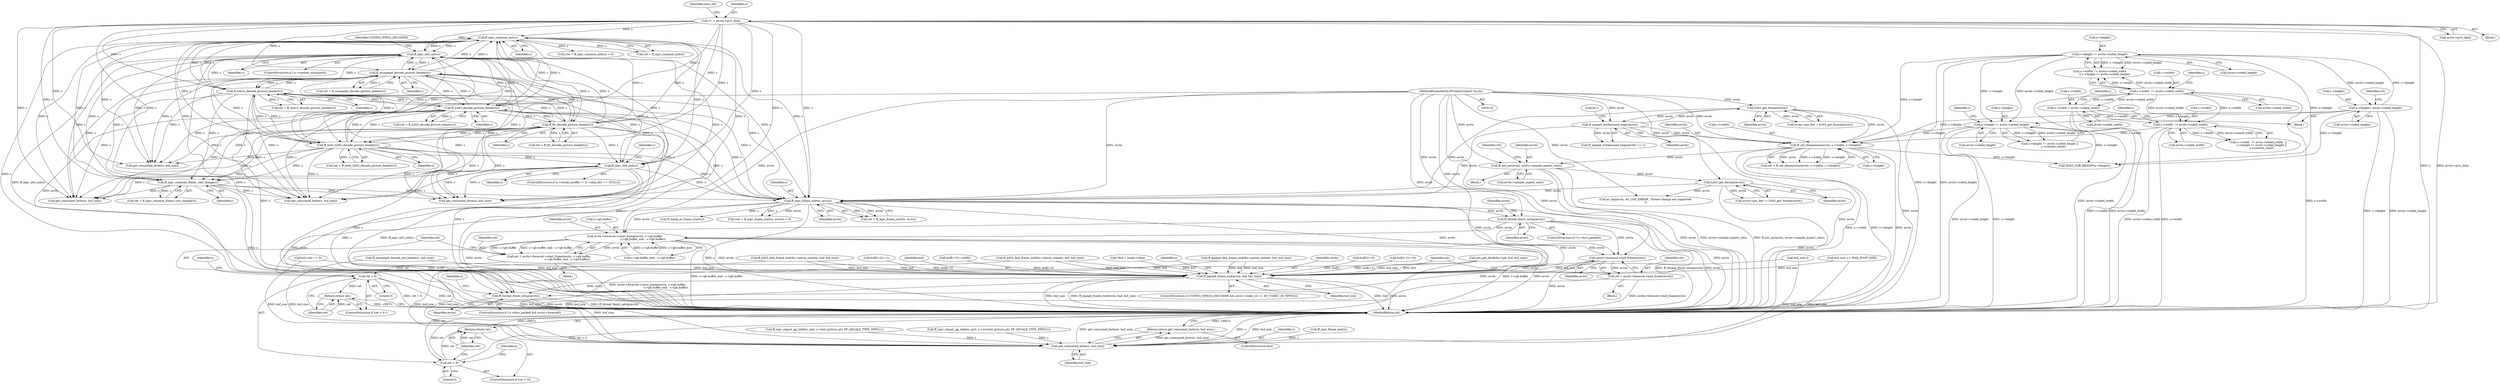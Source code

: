digraph "0_FFmpeg_bd27a9364ca274ca97f1df6d984e88a0700fb235_0@API" {
"1000949" [label="(Call,ff_thread_finish_setup(avctx))"];
"1000938" [label="(Call,ff_mpv_frame_start(s, avctx))"];
"1000129" [label="(Call,*s  = avctx->priv_data)"];
"1000729" [label="(Call,ff_mpv_common_frame_size_change(s))"];
"1000594" [label="(Call,ff_mpv_common_init(s))"];
"1000396" [label="(Call,ff_mpv_idct_init(s))"];
"1000421" [label="(Call,ff_msmpeg4_decode_picture_header(s))"];
"1000409" [label="(Call,ff_wmv2_decode_picture_header(s))"];
"1000509" [label="(Call,ff_h263_decode_picture_header(s))"];
"1000503" [label="(Call,ff_flv_decode_picture_header(s))"];
"1000491" [label="(Call,ff_intel_h263_decode_picture_header(s))"];
"1000677" [label="(Call,ff_mpv_idct_init(s))"];
"1000588" [label="(Call,h263_get_format(avctx))"];
"1000661" [label="(Call,ff_mpeg4_workaround_bugs(avctx))"];
"1000111" [label="(MethodParameterIn,AVCodecContext *avctx)"];
"1000738" [label="(Call,h263_get_format(avctx))"];
"1000721" [label="(Call,ff_set_sar(avctx, avctx->sample_aspect_ratio))"];
"1000707" [label="(Call,ff_set_dimensions(avctx, s->width, s->height))"];
"1000681" [label="(Call,s->width  != avctx->coded_width)"];
"1000522" [label="(Call,s->width  != avctx->coded_width)"];
"1000543" [label="(Call,s->width = avctx->coded_width)"];
"1000689" [label="(Call,s->height != avctx->coded_height)"];
"1000529" [label="(Call,s->height != avctx->coded_height)"];
"1000550" [label="(Call,s->height= avctx->coded_height)"];
"1000958" [label="(Call,avctx->hwaccel->start_frame(avctx, s->gb.buffer,\n                                          s->gb.buffer_end - s->gb.buffer))"];
"1000956" [label="(Call,ret = avctx->hwaccel->start_frame(avctx, s->gb.buffer,\n                                          s->gb.buffer_end - s->gb.buffer))"];
"1000977" [label="(Call,ret < 0)"];
"1000980" [label="(Return,return ret;)"];
"1001200" [label="(Call,avctx->hwaccel->end_frame(avctx))"];
"1001198" [label="(Call,ret = avctx->hwaccel->end_frame(avctx))"];
"1001203" [label="(Call,ret < 0)"];
"1001206" [label="(Return,return ret;)"];
"1001218" [label="(Call,ff_mpeg4_frame_end(avctx, buf, buf_size))"];
"1001231" [label="(Call,ff_thread_finish_setup(avctx))"];
"1001471" [label="(Call,get_consumed_bytes(s, buf_size))"];
"1001470" [label="(Return,return get_consumed_bytes(s, buf_size);)"];
"1000509" [label="(Call,ff_h263_decode_picture_header(s))"];
"1000960" [label="(Call,s->gb.buffer)"];
"1000685" [label="(Call,avctx->coded_width)"];
"1000693" [label="(Call,avctx->coded_height)"];
"1000397" [label="(Identifier,s)"];
"1000956" [label="(Call,ret = avctx->hwaccel->start_frame(avctx, s->gb.buffer,\n                                          s->gb.buffer_end - s->gb.buffer))"];
"1000981" [label="(Identifier,ret)"];
"1000979" [label="(Literal,0)"];
"1000982" [label="(Call,ff_mpeg_er_frame_start(s))"];
"1001325" [label="(Call,ff_mpv_export_qp_table(s, pict, s->last_picture_ptr, FF_QSCALE_TYPE_MPEG1))"];
"1000521" [label="(Call,s->width  != avctx->coded_width\n            || s->height != avctx->coded_height)"];
"1000492" [label="(Identifier,s)"];
"1001232" [label="(Identifier,avctx)"];
"1000594" [label="(Call,ff_mpv_common_init(s))"];
"1001292" [label="(Call,ff_mpv_export_qp_table(s, pict, s->current_picture_ptr, FF_QSCALE_TYPE_MPEG1))"];
"1001474" [label="(MethodReturn,int)"];
"1000224" [label="(Call,ff_h263_find_frame_end(&s->parse_context, buf, buf_size))"];
"1001202" [label="(ControlStructure,if (ret < 0))"];
"1000660" [label="(Call,ff_mpeg4_workaround_bugs(avctx) == 1)"];
"1000523" [label="(Call,s->width)"];
"1000316" [label="(Call,buf[i+2]==1)"];
"1001159" [label="(Call,ff_msmpeg4_decode_ext_header(s, buf_size))"];
"1000677" [label="(Call,ff_mpv_idct_init(s))"];
"1000544" [label="(Call,s->width)"];
"1000727" [label="(Call,ret = ff_mpv_common_frame_size_change(s))"];
"1001472" [label="(Identifier,s)"];
"1000410" [label="(Identifier,s)"];
"1001469" [label="(ControlStructure,else)"];
"1001210" [label="(ControlStructure,if (CONFIG_MPEG4_DECODER && avctx->codec_id == AV_CODEC_ID_MPEG4))"];
"1000295" [label="(Call,buf_size-3)"];
"1001218" [label="(Call,ff_mpeg4_frame_end(avctx, buf, buf_size))"];
"1000510" [label="(Identifier,s)"];
"1000699" [label="(Block,)"];
"1000980" [label="(Return,return ret;)"];
"1000688" [label="(Call,s->height != avctx->coded_height ||\n        s->context_reinit)"];
"1000682" [label="(Call,s->width)"];
"1001198" [label="(Call,ret = avctx->hwaccel->end_frame(avctx))"];
"1000129" [label="(Call,*s  = avctx->priv_data)"];
"1000678" [label="(Identifier,s)"];
"1000957" [label="(Identifier,ret)"];
"1000730" [label="(Identifier,s)"];
"1000665" [label="(ControlStructure,if (s->studio_profile != (s->idsp.idct == NULL)))"];
"1000707" [label="(Call,ff_set_dimensions(avctx, s->width, s->height))"];
"1001207" [label="(Identifier,ret)"];
"1001205" [label="(Literal,0)"];
"1001473" [label="(Identifier,buf_size)"];
"1000507" [label="(Call,ret = ff_h263_decode_picture_header(s))"];
"1000491" [label="(Call,ff_intel_h263_decode_picture_header(s))"];
"1001220" [label="(Identifier,buf)"];
"1000661" [label="(Call,ff_mpeg4_workaround_bugs(avctx))"];
"1001222" [label="(ControlStructure,if (!s->divx_packed && avctx->hwaccel))"];
"1000489" [label="(Call,ret = ff_intel_h263_decode_picture_header(s))"];
"1000533" [label="(Call,avctx->coded_height)"];
"1000978" [label="(Identifier,ret)"];
"1000690" [label="(Call,s->height)"];
"1000325" [label="(Call,buf[i+3]==0xB0)"];
"1000243" [label="(Call,ff_h263_find_frame_end(&s->parse_context, buf, buf_size))"];
"1000734" [label="(Call,avctx->pix_fmt != h263_get_format(avctx))"];
"1000867" [label="(Call,get_consumed_bytes(s, buf_size))"];
"1000562" [label="(Call,get_consumed_bytes(s, buf_size))"];
"1000662" [label="(Identifier,avctx)"];
"1001206" [label="(Return,return ret;)"];
"1000955" [label="(Block,)"];
"1000422" [label="(Identifier,s)"];
"1000501" [label="(Call,ret = ff_flv_decode_picture_header(s))"];
"1000689" [label="(Call,s->height != avctx->coded_height)"];
"1000588" [label="(Call,h263_get_format(avctx))"];
"1000559" [label="(Identifier,ret)"];
"1001231" [label="(Call,ff_thread_finish_setup(avctx))"];
"1000131" [label="(Call,avctx->priv_data)"];
"1001208" [label="(Call,ff_mpv_frame_end(s))"];
"1000722" [label="(Identifier,avctx)"];
"1000111" [label="(MethodParameterIn,AVCodecContext *avctx)"];
"1000949" [label="(Call,ff_thread_finish_setup(avctx))"];
"1000953" [label="(Identifier,avctx)"];
"1000683" [label="(Identifier,s)"];
"1000503" [label="(Call,ff_flv_decode_picture_header(s))"];
"1000400" [label="(Identifier,CONFIG_WMV2_DECODER)"];
"1000680" [label="(Call,s->width  != avctx->coded_width  ||\n        s->height != avctx->coded_height ||\n        s->context_reinit)"];
"1000137" [label="(Identifier,slice_ret)"];
"1000591" [label="(Call,(ret = ff_mpv_common_init(s)) < 0)"];
"1000983" [label="(Identifier,s)"];
"1000531" [label="(Identifier,s)"];
"1000681" [label="(Call,s->width  != avctx->coded_width)"];
"1000552" [label="(Identifier,s)"];
"1000663" [label="(Literal,1)"];
"1000117" [label="(Call,*buf = avpkt->data)"];
"1000939" [label="(Identifier,s)"];
"1000741" [label="(Call,av_log(avctx, AV_LOG_ERROR, \"format change not supported\n\"))"];
"1000935" [label="(Call,(ret = ff_mpv_frame_start(s, avctx)) < 0)"];
"1000950" [label="(Identifier,avctx)"];
"1000938" [label="(Call,ff_mpv_frame_start(s, avctx))"];
"1000976" [label="(ControlStructure,if (ret < 0 ))"];
"1001226" [label="(Identifier,s)"];
"1000409" [label="(Call,ff_wmv2_decode_picture_header(s))"];
"1000723" [label="(Call,avctx->sample_aspect_ratio)"];
"1001209" [label="(Identifier,s)"];
"1001200" [label="(Call,avctx->hwaccel->end_frame(avctx))"];
"1000550" [label="(Call,s->height= avctx->coded_height)"];
"1001470" [label="(Return,return get_consumed_bytes(s, buf_size);)"];
"1000944" [label="(ControlStructure,if (!s->divx_packed))"];
"1000940" [label="(Identifier,avctx)"];
"1000728" [label="(Identifier,ret)"];
"1000407" [label="(Call,ret = ff_wmv2_decode_picture_header(s))"];
"1000739" [label="(Identifier,avctx)"];
"1000818" [label="(Call,get_consumed_bytes(s, buf_size))"];
"1000709" [label="(Call,s->width)"];
"1000543" [label="(Call,s->width = avctx->coded_width)"];
"1001201" [label="(Identifier,avctx)"];
"1001197" [label="(Block,)"];
"1000592" [label="(Call,ret = ff_mpv_common_init(s))"];
"1000959" [label="(Identifier,avctx)"];
"1000721" [label="(Call,ff_set_sar(avctx, avctx->sample_aspect_ratio))"];
"1000697" [label="(Identifier,s)"];
"1000205" [label="(Call,ff_mpeg4_find_frame_end(&s->parse_context, buf, buf_size))"];
"1001238" [label="(Identifier,s)"];
"1000965" [label="(Call,s->gb.buffer_end - s->gb.buffer)"];
"1000529" [label="(Call,s->height != avctx->coded_height)"];
"1000354" [label="(Call,buf_size <= MAX_NVOP_SIZE)"];
"1001199" [label="(Identifier,ret)"];
"1000712" [label="(Call,s->height)"];
"1001221" [label="(Identifier,buf_size)"];
"1001204" [label="(Identifier,ret)"];
"1000536" [label="(Block,)"];
"1000936" [label="(Call,ret = ff_mpv_frame_start(s, avctx))"];
"1001219" [label="(Identifier,avctx)"];
"1001471" [label="(Call,get_consumed_bytes(s, buf_size))"];
"1000504" [label="(Identifier,s)"];
"1000130" [label="(Identifier,s)"];
"1000691" [label="(Identifier,s)"];
"1000708" [label="(Identifier,avctx)"];
"1000547" [label="(Call,avctx->coded_width)"];
"1000977" [label="(Call,ret < 0)"];
"1000144" [label="(Call,buf_size == 0)"];
"1000551" [label="(Call,s->height)"];
"1000419" [label="(Call,ret = ff_msmpeg4_decode_picture_header(s))"];
"1000595" [label="(Identifier,s)"];
"1000526" [label="(Call,avctx->coded_width)"];
"1000852" [label="(Call,get_consumed_bytes(s, buf_size))"];
"1000530" [label="(Call,s->height)"];
"1000303" [label="(Call,buf[i]==0)"];
"1000738" [label="(Call,h263_get_format(avctx))"];
"1000958" [label="(Call,avctx->hwaccel->start_frame(avctx, s->gb.buffer,\n                                          s->gb.buffer_end - s->gb.buffer))"];
"1000421" [label="(Call,ff_msmpeg4_decode_picture_header(s))"];
"1001203" [label="(Call,ret < 0)"];
"1000554" [label="(Call,avctx->coded_height)"];
"1000705" [label="(Call,ret = ff_set_dimensions(avctx, s->width, s->height))"];
"1000774" [label="(Call,H263_GOB_HEIGHT(s->height))"];
"1000309" [label="(Call,buf[i+1]==0)"];
"1000391" [label="(ControlStructure,if (!s->context_initialized))"];
"1000589" [label="(Identifier,avctx)"];
"1000729" [label="(Call,ff_mpv_common_frame_size_change(s))"];
"1000373" [label="(Call,init_get_bits8(&s->gb, buf, buf_size))"];
"1000115" [label="(Block,)"];
"1000522" [label="(Call,s->width  != avctx->coded_width)"];
"1000584" [label="(Call,avctx->pix_fmt = h263_get_format(avctx))"];
"1000396" [label="(Call,ff_mpv_idct_init(s))"];
"1000949" -> "1000944"  [label="AST: "];
"1000949" -> "1000950"  [label="CFG: "];
"1000950" -> "1000949"  [label="AST: "];
"1000953" -> "1000949"  [label="CFG: "];
"1000949" -> "1001474"  [label="DDG: avctx"];
"1000949" -> "1001474"  [label="DDG: ff_thread_finish_setup(avctx)"];
"1000938" -> "1000949"  [label="DDG: avctx"];
"1000111" -> "1000949"  [label="DDG: avctx"];
"1000949" -> "1000958"  [label="DDG: avctx"];
"1000949" -> "1001200"  [label="DDG: avctx"];
"1000949" -> "1001218"  [label="DDG: avctx"];
"1000949" -> "1001231"  [label="DDG: avctx"];
"1000938" -> "1000936"  [label="AST: "];
"1000938" -> "1000940"  [label="CFG: "];
"1000939" -> "1000938"  [label="AST: "];
"1000940" -> "1000938"  [label="AST: "];
"1000936" -> "1000938"  [label="CFG: "];
"1000938" -> "1001474"  [label="DDG: s"];
"1000938" -> "1001474"  [label="DDG: avctx"];
"1000938" -> "1000935"  [label="DDG: s"];
"1000938" -> "1000935"  [label="DDG: avctx"];
"1000938" -> "1000936"  [label="DDG: s"];
"1000938" -> "1000936"  [label="DDG: avctx"];
"1000129" -> "1000938"  [label="DDG: s"];
"1000729" -> "1000938"  [label="DDG: s"];
"1000594" -> "1000938"  [label="DDG: s"];
"1000421" -> "1000938"  [label="DDG: s"];
"1000409" -> "1000938"  [label="DDG: s"];
"1000509" -> "1000938"  [label="DDG: s"];
"1000677" -> "1000938"  [label="DDG: s"];
"1000396" -> "1000938"  [label="DDG: s"];
"1000503" -> "1000938"  [label="DDG: s"];
"1000491" -> "1000938"  [label="DDG: s"];
"1000588" -> "1000938"  [label="DDG: avctx"];
"1000738" -> "1000938"  [label="DDG: avctx"];
"1000661" -> "1000938"  [label="DDG: avctx"];
"1000111" -> "1000938"  [label="DDG: avctx"];
"1000938" -> "1000958"  [label="DDG: avctx"];
"1000938" -> "1000982"  [label="DDG: s"];
"1000938" -> "1001200"  [label="DDG: avctx"];
"1000938" -> "1001218"  [label="DDG: avctx"];
"1000938" -> "1001231"  [label="DDG: avctx"];
"1000129" -> "1000115"  [label="AST: "];
"1000129" -> "1000131"  [label="CFG: "];
"1000130" -> "1000129"  [label="AST: "];
"1000131" -> "1000129"  [label="AST: "];
"1000137" -> "1000129"  [label="CFG: "];
"1000129" -> "1001474"  [label="DDG: s"];
"1000129" -> "1001474"  [label="DDG: avctx->priv_data"];
"1000129" -> "1000396"  [label="DDG: s"];
"1000129" -> "1000409"  [label="DDG: s"];
"1000129" -> "1000421"  [label="DDG: s"];
"1000129" -> "1000491"  [label="DDG: s"];
"1000129" -> "1000503"  [label="DDG: s"];
"1000129" -> "1000509"  [label="DDG: s"];
"1000129" -> "1000562"  [label="DDG: s"];
"1000129" -> "1000594"  [label="DDG: s"];
"1000129" -> "1000677"  [label="DDG: s"];
"1000129" -> "1000729"  [label="DDG: s"];
"1000129" -> "1000818"  [label="DDG: s"];
"1000129" -> "1000852"  [label="DDG: s"];
"1000129" -> "1000867"  [label="DDG: s"];
"1000729" -> "1000727"  [label="AST: "];
"1000729" -> "1000730"  [label="CFG: "];
"1000730" -> "1000729"  [label="AST: "];
"1000727" -> "1000729"  [label="CFG: "];
"1000729" -> "1001474"  [label="DDG: s"];
"1000729" -> "1000727"  [label="DDG: s"];
"1000594" -> "1000729"  [label="DDG: s"];
"1000421" -> "1000729"  [label="DDG: s"];
"1000409" -> "1000729"  [label="DDG: s"];
"1000509" -> "1000729"  [label="DDG: s"];
"1000677" -> "1000729"  [label="DDG: s"];
"1000396" -> "1000729"  [label="DDG: s"];
"1000503" -> "1000729"  [label="DDG: s"];
"1000491" -> "1000729"  [label="DDG: s"];
"1000729" -> "1000818"  [label="DDG: s"];
"1000729" -> "1000852"  [label="DDG: s"];
"1000729" -> "1000867"  [label="DDG: s"];
"1000594" -> "1000592"  [label="AST: "];
"1000594" -> "1000595"  [label="CFG: "];
"1000595" -> "1000594"  [label="AST: "];
"1000592" -> "1000594"  [label="CFG: "];
"1000594" -> "1001474"  [label="DDG: s"];
"1000594" -> "1000396"  [label="DDG: s"];
"1000594" -> "1000409"  [label="DDG: s"];
"1000594" -> "1000421"  [label="DDG: s"];
"1000594" -> "1000491"  [label="DDG: s"];
"1000594" -> "1000503"  [label="DDG: s"];
"1000594" -> "1000509"  [label="DDG: s"];
"1000594" -> "1000562"  [label="DDG: s"];
"1000594" -> "1000591"  [label="DDG: s"];
"1000594" -> "1000592"  [label="DDG: s"];
"1000396" -> "1000594"  [label="DDG: s"];
"1000421" -> "1000594"  [label="DDG: s"];
"1000409" -> "1000594"  [label="DDG: s"];
"1000509" -> "1000594"  [label="DDG: s"];
"1000503" -> "1000594"  [label="DDG: s"];
"1000491" -> "1000594"  [label="DDG: s"];
"1000594" -> "1000677"  [label="DDG: s"];
"1000594" -> "1000818"  [label="DDG: s"];
"1000594" -> "1000852"  [label="DDG: s"];
"1000594" -> "1000867"  [label="DDG: s"];
"1000396" -> "1000391"  [label="AST: "];
"1000396" -> "1000397"  [label="CFG: "];
"1000397" -> "1000396"  [label="AST: "];
"1000400" -> "1000396"  [label="CFG: "];
"1000396" -> "1001474"  [label="DDG: ff_mpv_idct_init(s)"];
"1000396" -> "1001474"  [label="DDG: s"];
"1000421" -> "1000396"  [label="DDG: s"];
"1000409" -> "1000396"  [label="DDG: s"];
"1000509" -> "1000396"  [label="DDG: s"];
"1000503" -> "1000396"  [label="DDG: s"];
"1000491" -> "1000396"  [label="DDG: s"];
"1000396" -> "1000409"  [label="DDG: s"];
"1000396" -> "1000421"  [label="DDG: s"];
"1000396" -> "1000491"  [label="DDG: s"];
"1000396" -> "1000503"  [label="DDG: s"];
"1000396" -> "1000509"  [label="DDG: s"];
"1000396" -> "1000562"  [label="DDG: s"];
"1000396" -> "1000677"  [label="DDG: s"];
"1000396" -> "1000818"  [label="DDG: s"];
"1000396" -> "1000852"  [label="DDG: s"];
"1000396" -> "1000867"  [label="DDG: s"];
"1000421" -> "1000419"  [label="AST: "];
"1000421" -> "1000422"  [label="CFG: "];
"1000422" -> "1000421"  [label="AST: "];
"1000419" -> "1000421"  [label="CFG: "];
"1000421" -> "1001474"  [label="DDG: s"];
"1000421" -> "1000409"  [label="DDG: s"];
"1000421" -> "1000419"  [label="DDG: s"];
"1000409" -> "1000421"  [label="DDG: s"];
"1000509" -> "1000421"  [label="DDG: s"];
"1000503" -> "1000421"  [label="DDG: s"];
"1000491" -> "1000421"  [label="DDG: s"];
"1000421" -> "1000491"  [label="DDG: s"];
"1000421" -> "1000503"  [label="DDG: s"];
"1000421" -> "1000509"  [label="DDG: s"];
"1000421" -> "1000562"  [label="DDG: s"];
"1000421" -> "1000677"  [label="DDG: s"];
"1000421" -> "1000818"  [label="DDG: s"];
"1000421" -> "1000852"  [label="DDG: s"];
"1000421" -> "1000867"  [label="DDG: s"];
"1000409" -> "1000407"  [label="AST: "];
"1000409" -> "1000410"  [label="CFG: "];
"1000410" -> "1000409"  [label="AST: "];
"1000407" -> "1000409"  [label="CFG: "];
"1000409" -> "1001474"  [label="DDG: s"];
"1000409" -> "1000407"  [label="DDG: s"];
"1000509" -> "1000409"  [label="DDG: s"];
"1000503" -> "1000409"  [label="DDG: s"];
"1000491" -> "1000409"  [label="DDG: s"];
"1000409" -> "1000491"  [label="DDG: s"];
"1000409" -> "1000503"  [label="DDG: s"];
"1000409" -> "1000509"  [label="DDG: s"];
"1000409" -> "1000562"  [label="DDG: s"];
"1000409" -> "1000677"  [label="DDG: s"];
"1000409" -> "1000818"  [label="DDG: s"];
"1000409" -> "1000852"  [label="DDG: s"];
"1000409" -> "1000867"  [label="DDG: s"];
"1000509" -> "1000507"  [label="AST: "];
"1000509" -> "1000510"  [label="CFG: "];
"1000510" -> "1000509"  [label="AST: "];
"1000507" -> "1000509"  [label="CFG: "];
"1000509" -> "1001474"  [label="DDG: s"];
"1000509" -> "1000491"  [label="DDG: s"];
"1000509" -> "1000503"  [label="DDG: s"];
"1000509" -> "1000507"  [label="DDG: s"];
"1000503" -> "1000509"  [label="DDG: s"];
"1000491" -> "1000509"  [label="DDG: s"];
"1000509" -> "1000562"  [label="DDG: s"];
"1000509" -> "1000677"  [label="DDG: s"];
"1000509" -> "1000818"  [label="DDG: s"];
"1000509" -> "1000852"  [label="DDG: s"];
"1000509" -> "1000867"  [label="DDG: s"];
"1000503" -> "1000501"  [label="AST: "];
"1000503" -> "1000504"  [label="CFG: "];
"1000504" -> "1000503"  [label="AST: "];
"1000501" -> "1000503"  [label="CFG: "];
"1000503" -> "1001474"  [label="DDG: s"];
"1000503" -> "1000491"  [label="DDG: s"];
"1000503" -> "1000501"  [label="DDG: s"];
"1000491" -> "1000503"  [label="DDG: s"];
"1000503" -> "1000562"  [label="DDG: s"];
"1000503" -> "1000677"  [label="DDG: s"];
"1000503" -> "1000818"  [label="DDG: s"];
"1000503" -> "1000852"  [label="DDG: s"];
"1000503" -> "1000867"  [label="DDG: s"];
"1000491" -> "1000489"  [label="AST: "];
"1000491" -> "1000492"  [label="CFG: "];
"1000492" -> "1000491"  [label="AST: "];
"1000489" -> "1000491"  [label="CFG: "];
"1000491" -> "1001474"  [label="DDG: s"];
"1000491" -> "1000489"  [label="DDG: s"];
"1000491" -> "1000562"  [label="DDG: s"];
"1000491" -> "1000677"  [label="DDG: s"];
"1000491" -> "1000818"  [label="DDG: s"];
"1000491" -> "1000852"  [label="DDG: s"];
"1000491" -> "1000867"  [label="DDG: s"];
"1000677" -> "1000665"  [label="AST: "];
"1000677" -> "1000678"  [label="CFG: "];
"1000678" -> "1000677"  [label="AST: "];
"1000683" -> "1000677"  [label="CFG: "];
"1000677" -> "1001474"  [label="DDG: s"];
"1000677" -> "1001474"  [label="DDG: ff_mpv_idct_init(s)"];
"1000677" -> "1000818"  [label="DDG: s"];
"1000677" -> "1000852"  [label="DDG: s"];
"1000677" -> "1000867"  [label="DDG: s"];
"1000588" -> "1000584"  [label="AST: "];
"1000588" -> "1000589"  [label="CFG: "];
"1000589" -> "1000588"  [label="AST: "];
"1000584" -> "1000588"  [label="CFG: "];
"1000588" -> "1001474"  [label="DDG: avctx"];
"1000588" -> "1000584"  [label="DDG: avctx"];
"1000661" -> "1000588"  [label="DDG: avctx"];
"1000111" -> "1000588"  [label="DDG: avctx"];
"1000588" -> "1000661"  [label="DDG: avctx"];
"1000588" -> "1000707"  [label="DDG: avctx"];
"1000661" -> "1000660"  [label="AST: "];
"1000661" -> "1000662"  [label="CFG: "];
"1000662" -> "1000661"  [label="AST: "];
"1000663" -> "1000661"  [label="CFG: "];
"1000661" -> "1001474"  [label="DDG: avctx"];
"1000661" -> "1000660"  [label="DDG: avctx"];
"1000111" -> "1000661"  [label="DDG: avctx"];
"1000661" -> "1000707"  [label="DDG: avctx"];
"1000111" -> "1000110"  [label="AST: "];
"1000111" -> "1001474"  [label="DDG: avctx"];
"1000111" -> "1000707"  [label="DDG: avctx"];
"1000111" -> "1000721"  [label="DDG: avctx"];
"1000111" -> "1000738"  [label="DDG: avctx"];
"1000111" -> "1000741"  [label="DDG: avctx"];
"1000111" -> "1000958"  [label="DDG: avctx"];
"1000111" -> "1001200"  [label="DDG: avctx"];
"1000111" -> "1001218"  [label="DDG: avctx"];
"1000111" -> "1001231"  [label="DDG: avctx"];
"1000738" -> "1000734"  [label="AST: "];
"1000738" -> "1000739"  [label="CFG: "];
"1000739" -> "1000738"  [label="AST: "];
"1000734" -> "1000738"  [label="CFG: "];
"1000738" -> "1001474"  [label="DDG: avctx"];
"1000738" -> "1000734"  [label="DDG: avctx"];
"1000721" -> "1000738"  [label="DDG: avctx"];
"1000738" -> "1000741"  [label="DDG: avctx"];
"1000721" -> "1000699"  [label="AST: "];
"1000721" -> "1000723"  [label="CFG: "];
"1000722" -> "1000721"  [label="AST: "];
"1000723" -> "1000721"  [label="AST: "];
"1000728" -> "1000721"  [label="CFG: "];
"1000721" -> "1001474"  [label="DDG: ff_set_sar(avctx, avctx->sample_aspect_ratio)"];
"1000721" -> "1001474"  [label="DDG: avctx"];
"1000721" -> "1001474"  [label="DDG: avctx->sample_aspect_ratio"];
"1000707" -> "1000721"  [label="DDG: avctx"];
"1000707" -> "1000705"  [label="AST: "];
"1000707" -> "1000712"  [label="CFG: "];
"1000708" -> "1000707"  [label="AST: "];
"1000709" -> "1000707"  [label="AST: "];
"1000712" -> "1000707"  [label="AST: "];
"1000705" -> "1000707"  [label="CFG: "];
"1000707" -> "1001474"  [label="DDG: s->width"];
"1000707" -> "1001474"  [label="DDG: s->height"];
"1000707" -> "1001474"  [label="DDG: avctx"];
"1000707" -> "1000705"  [label="DDG: avctx"];
"1000707" -> "1000705"  [label="DDG: s->width"];
"1000707" -> "1000705"  [label="DDG: s->height"];
"1000681" -> "1000707"  [label="DDG: s->width"];
"1000689" -> "1000707"  [label="DDG: s->height"];
"1000529" -> "1000707"  [label="DDG: s->height"];
"1000550" -> "1000707"  [label="DDG: s->height"];
"1000707" -> "1000774"  [label="DDG: s->height"];
"1000681" -> "1000680"  [label="AST: "];
"1000681" -> "1000685"  [label="CFG: "];
"1000682" -> "1000681"  [label="AST: "];
"1000685" -> "1000681"  [label="AST: "];
"1000691" -> "1000681"  [label="CFG: "];
"1000680" -> "1000681"  [label="CFG: "];
"1000681" -> "1001474"  [label="DDG: s->width"];
"1000681" -> "1001474"  [label="DDG: avctx->coded_width"];
"1000681" -> "1000680"  [label="DDG: s->width"];
"1000681" -> "1000680"  [label="DDG: avctx->coded_width"];
"1000522" -> "1000681"  [label="DDG: s->width"];
"1000522" -> "1000681"  [label="DDG: avctx->coded_width"];
"1000543" -> "1000681"  [label="DDG: s->width"];
"1000522" -> "1000521"  [label="AST: "];
"1000522" -> "1000526"  [label="CFG: "];
"1000523" -> "1000522"  [label="AST: "];
"1000526" -> "1000522"  [label="AST: "];
"1000531" -> "1000522"  [label="CFG: "];
"1000521" -> "1000522"  [label="CFG: "];
"1000522" -> "1001474"  [label="DDG: avctx->coded_width"];
"1000522" -> "1001474"  [label="DDG: s->width"];
"1000522" -> "1000521"  [label="DDG: s->width"];
"1000522" -> "1000521"  [label="DDG: avctx->coded_width"];
"1000543" -> "1000522"  [label="DDG: s->width"];
"1000522" -> "1000543"  [label="DDG: avctx->coded_width"];
"1000543" -> "1000536"  [label="AST: "];
"1000543" -> "1000547"  [label="CFG: "];
"1000544" -> "1000543"  [label="AST: "];
"1000547" -> "1000543"  [label="AST: "];
"1000552" -> "1000543"  [label="CFG: "];
"1000543" -> "1001474"  [label="DDG: avctx->coded_width"];
"1000543" -> "1001474"  [label="DDG: s->width"];
"1000689" -> "1000688"  [label="AST: "];
"1000689" -> "1000693"  [label="CFG: "];
"1000690" -> "1000689"  [label="AST: "];
"1000693" -> "1000689"  [label="AST: "];
"1000697" -> "1000689"  [label="CFG: "];
"1000688" -> "1000689"  [label="CFG: "];
"1000689" -> "1001474"  [label="DDG: avctx->coded_height"];
"1000689" -> "1001474"  [label="DDG: s->height"];
"1000689" -> "1000688"  [label="DDG: s->height"];
"1000689" -> "1000688"  [label="DDG: avctx->coded_height"];
"1000529" -> "1000689"  [label="DDG: s->height"];
"1000529" -> "1000689"  [label="DDG: avctx->coded_height"];
"1000550" -> "1000689"  [label="DDG: s->height"];
"1000689" -> "1000774"  [label="DDG: s->height"];
"1000529" -> "1000521"  [label="AST: "];
"1000529" -> "1000533"  [label="CFG: "];
"1000530" -> "1000529"  [label="AST: "];
"1000533" -> "1000529"  [label="AST: "];
"1000521" -> "1000529"  [label="CFG: "];
"1000529" -> "1001474"  [label="DDG: avctx->coded_height"];
"1000529" -> "1001474"  [label="DDG: s->height"];
"1000529" -> "1000521"  [label="DDG: s->height"];
"1000529" -> "1000521"  [label="DDG: avctx->coded_height"];
"1000550" -> "1000529"  [label="DDG: s->height"];
"1000529" -> "1000550"  [label="DDG: avctx->coded_height"];
"1000529" -> "1000774"  [label="DDG: s->height"];
"1000550" -> "1000536"  [label="AST: "];
"1000550" -> "1000554"  [label="CFG: "];
"1000551" -> "1000550"  [label="AST: "];
"1000554" -> "1000550"  [label="AST: "];
"1000559" -> "1000550"  [label="CFG: "];
"1000550" -> "1001474"  [label="DDG: avctx->coded_height"];
"1000550" -> "1001474"  [label="DDG: s->height"];
"1000550" -> "1000774"  [label="DDG: s->height"];
"1000958" -> "1000956"  [label="AST: "];
"1000958" -> "1000965"  [label="CFG: "];
"1000959" -> "1000958"  [label="AST: "];
"1000960" -> "1000958"  [label="AST: "];
"1000965" -> "1000958"  [label="AST: "];
"1000956" -> "1000958"  [label="CFG: "];
"1000958" -> "1001474"  [label="DDG: s->gb.buffer_end - s->gb.buffer"];
"1000958" -> "1001474"  [label="DDG: s->gb.buffer"];
"1000958" -> "1001474"  [label="DDG: avctx"];
"1000958" -> "1000956"  [label="DDG: avctx"];
"1000958" -> "1000956"  [label="DDG: s->gb.buffer"];
"1000958" -> "1000956"  [label="DDG: s->gb.buffer_end - s->gb.buffer"];
"1000965" -> "1000958"  [label="DDG: s->gb.buffer"];
"1000965" -> "1000958"  [label="DDG: s->gb.buffer_end"];
"1000958" -> "1001200"  [label="DDG: avctx"];
"1000958" -> "1001218"  [label="DDG: avctx"];
"1000958" -> "1001231"  [label="DDG: avctx"];
"1000956" -> "1000955"  [label="AST: "];
"1000957" -> "1000956"  [label="AST: "];
"1000978" -> "1000956"  [label="CFG: "];
"1000956" -> "1001474"  [label="DDG: avctx->hwaccel->start_frame(avctx, s->gb.buffer,\n                                          s->gb.buffer_end - s->gb.buffer)"];
"1000956" -> "1000977"  [label="DDG: ret"];
"1000977" -> "1000976"  [label="AST: "];
"1000977" -> "1000979"  [label="CFG: "];
"1000978" -> "1000977"  [label="AST: "];
"1000979" -> "1000977"  [label="AST: "];
"1000981" -> "1000977"  [label="CFG: "];
"1000983" -> "1000977"  [label="CFG: "];
"1000977" -> "1001474"  [label="DDG: ret < 0"];
"1000977" -> "1001474"  [label="DDG: ret"];
"1000977" -> "1000980"  [label="DDG: ret"];
"1000980" -> "1000976"  [label="AST: "];
"1000980" -> "1000981"  [label="CFG: "];
"1000981" -> "1000980"  [label="AST: "];
"1001474" -> "1000980"  [label="CFG: "];
"1000980" -> "1001474"  [label="DDG: <RET>"];
"1000981" -> "1000980"  [label="DDG: ret"];
"1001200" -> "1001198"  [label="AST: "];
"1001200" -> "1001201"  [label="CFG: "];
"1001201" -> "1001200"  [label="AST: "];
"1001198" -> "1001200"  [label="CFG: "];
"1001200" -> "1001474"  [label="DDG: avctx"];
"1001200" -> "1001198"  [label="DDG: avctx"];
"1001200" -> "1001218"  [label="DDG: avctx"];
"1001200" -> "1001231"  [label="DDG: avctx"];
"1001198" -> "1001197"  [label="AST: "];
"1001199" -> "1001198"  [label="AST: "];
"1001204" -> "1001198"  [label="CFG: "];
"1001198" -> "1001474"  [label="DDG: avctx->hwaccel->end_frame(avctx)"];
"1001198" -> "1001203"  [label="DDG: ret"];
"1001203" -> "1001202"  [label="AST: "];
"1001203" -> "1001205"  [label="CFG: "];
"1001204" -> "1001203"  [label="AST: "];
"1001205" -> "1001203"  [label="AST: "];
"1001207" -> "1001203"  [label="CFG: "];
"1001209" -> "1001203"  [label="CFG: "];
"1001203" -> "1001474"  [label="DDG: ret"];
"1001203" -> "1001474"  [label="DDG: ret < 0"];
"1001203" -> "1001206"  [label="DDG: ret"];
"1001206" -> "1001202"  [label="AST: "];
"1001206" -> "1001207"  [label="CFG: "];
"1001207" -> "1001206"  [label="AST: "];
"1001474" -> "1001206"  [label="CFG: "];
"1001206" -> "1001474"  [label="DDG: <RET>"];
"1001207" -> "1001206"  [label="DDG: ret"];
"1001218" -> "1001210"  [label="AST: "];
"1001218" -> "1001221"  [label="CFG: "];
"1001219" -> "1001218"  [label="AST: "];
"1001220" -> "1001218"  [label="AST: "];
"1001221" -> "1001218"  [label="AST: "];
"1001226" -> "1001218"  [label="CFG: "];
"1001218" -> "1001474"  [label="DDG: buf_size"];
"1001218" -> "1001474"  [label="DDG: ff_mpeg4_frame_end(avctx, buf, buf_size)"];
"1001218" -> "1001474"  [label="DDG: buf"];
"1001218" -> "1001474"  [label="DDG: avctx"];
"1000205" -> "1001218"  [label="DDG: buf"];
"1000205" -> "1001218"  [label="DDG: buf_size"];
"1000303" -> "1001218"  [label="DDG: buf[i]"];
"1000224" -> "1001218"  [label="DDG: buf"];
"1000224" -> "1001218"  [label="DDG: buf_size"];
"1000117" -> "1001218"  [label="DDG: buf"];
"1000373" -> "1001218"  [label="DDG: buf"];
"1000373" -> "1001218"  [label="DDG: buf_size"];
"1000316" -> "1001218"  [label="DDG: buf[i+2]"];
"1000325" -> "1001218"  [label="DDG: buf[i+3]"];
"1000243" -> "1001218"  [label="DDG: buf"];
"1000243" -> "1001218"  [label="DDG: buf_size"];
"1000309" -> "1001218"  [label="DDG: buf[i+1]"];
"1000295" -> "1001218"  [label="DDG: buf_size"];
"1001159" -> "1001218"  [label="DDG: buf_size"];
"1000354" -> "1001218"  [label="DDG: buf_size"];
"1000144" -> "1001218"  [label="DDG: buf_size"];
"1001218" -> "1001231"  [label="DDG: avctx"];
"1001218" -> "1001471"  [label="DDG: buf_size"];
"1001231" -> "1001222"  [label="AST: "];
"1001231" -> "1001232"  [label="CFG: "];
"1001232" -> "1001231"  [label="AST: "];
"1001238" -> "1001231"  [label="CFG: "];
"1001231" -> "1001474"  [label="DDG: avctx"];
"1001231" -> "1001474"  [label="DDG: ff_thread_finish_setup(avctx)"];
"1001471" -> "1001470"  [label="AST: "];
"1001471" -> "1001473"  [label="CFG: "];
"1001472" -> "1001471"  [label="AST: "];
"1001473" -> "1001471"  [label="AST: "];
"1001470" -> "1001471"  [label="CFG: "];
"1001471" -> "1001474"  [label="DDG: s"];
"1001471" -> "1001474"  [label="DDG: buf_size"];
"1001471" -> "1001474"  [label="DDG: get_consumed_bytes(s, buf_size)"];
"1001471" -> "1001470"  [label="DDG: get_consumed_bytes(s, buf_size)"];
"1001208" -> "1001471"  [label="DDG: s"];
"1001325" -> "1001471"  [label="DDG: s"];
"1001292" -> "1001471"  [label="DDG: s"];
"1000295" -> "1001471"  [label="DDG: buf_size"];
"1000373" -> "1001471"  [label="DDG: buf_size"];
"1001159" -> "1001471"  [label="DDG: buf_size"];
"1000205" -> "1001471"  [label="DDG: buf_size"];
"1000354" -> "1001471"  [label="DDG: buf_size"];
"1000243" -> "1001471"  [label="DDG: buf_size"];
"1000224" -> "1001471"  [label="DDG: buf_size"];
"1000144" -> "1001471"  [label="DDG: buf_size"];
"1001470" -> "1001469"  [label="AST: "];
"1001474" -> "1001470"  [label="CFG: "];
"1001470" -> "1001474"  [label="DDG: <RET>"];
}
